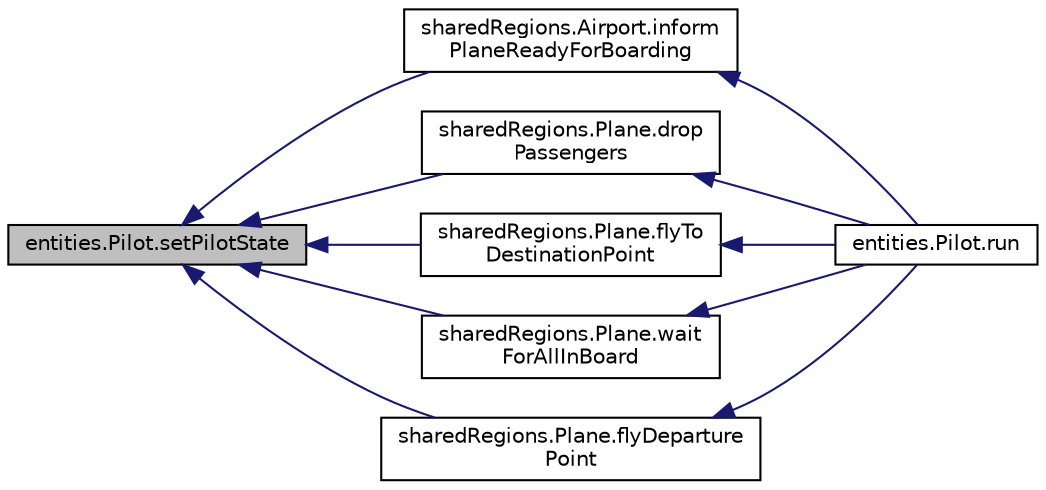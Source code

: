 digraph "entities.Pilot.setPilotState"
{
  edge [fontname="Helvetica",fontsize="10",labelfontname="Helvetica",labelfontsize="10"];
  node [fontname="Helvetica",fontsize="10",shape=record];
  rankdir="LR";
  Node28 [label="entities.Pilot.setPilotState",height=0.2,width=0.4,color="black", fillcolor="grey75", style="filled", fontcolor="black"];
  Node28 -> Node29 [dir="back",color="midnightblue",fontsize="10",style="solid"];
  Node29 [label="sharedRegions.Airport.inform\lPlaneReadyForBoarding",height=0.2,width=0.4,color="black", fillcolor="white", style="filled",URL="$classshared_regions_1_1_airport.html#a07a8dabf9bd3f1d90ef4b9f8fa26d732"];
  Node29 -> Node30 [dir="back",color="midnightblue",fontsize="10",style="solid"];
  Node30 [label="entities.Pilot.run",height=0.2,width=0.4,color="black", fillcolor="white", style="filled",URL="$classentities_1_1_pilot.html#aa0a1f2dd8931f01b03cdc2aa9e99acaf"];
  Node28 -> Node31 [dir="back",color="midnightblue",fontsize="10",style="solid"];
  Node31 [label="sharedRegions.Plane.drop\lPassengers",height=0.2,width=0.4,color="black", fillcolor="white", style="filled",URL="$classshared_regions_1_1_plane.html#a2a149380a2b96b06d85d84b4b7490068"];
  Node31 -> Node30 [dir="back",color="midnightblue",fontsize="10",style="solid"];
  Node28 -> Node32 [dir="back",color="midnightblue",fontsize="10",style="solid"];
  Node32 [label="sharedRegions.Plane.flyTo\lDestinationPoint",height=0.2,width=0.4,color="black", fillcolor="white", style="filled",URL="$classshared_regions_1_1_plane.html#a14092728e37c693cce80f31c0096e467"];
  Node32 -> Node30 [dir="back",color="midnightblue",fontsize="10",style="solid"];
  Node28 -> Node33 [dir="back",color="midnightblue",fontsize="10",style="solid"];
  Node33 [label="sharedRegions.Plane.wait\lForAllInBoard",height=0.2,width=0.4,color="black", fillcolor="white", style="filled",URL="$classshared_regions_1_1_plane.html#a8520969010cb85cbff07deb3f1a0f003"];
  Node33 -> Node30 [dir="back",color="midnightblue",fontsize="10",style="solid"];
  Node28 -> Node34 [dir="back",color="midnightblue",fontsize="10",style="solid"];
  Node34 [label="sharedRegions.Plane.flyDeparture\lPoint",height=0.2,width=0.4,color="black", fillcolor="white", style="filled",URL="$classshared_regions_1_1_plane.html#aa6a53f1bb5882641937018e78100272f"];
  Node34 -> Node30 [dir="back",color="midnightblue",fontsize="10",style="solid"];
}

